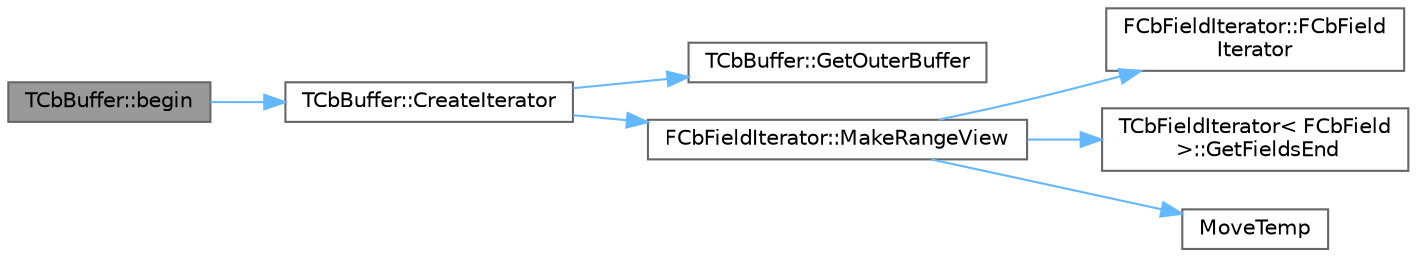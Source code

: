 digraph "TCbBuffer::begin"
{
 // INTERACTIVE_SVG=YES
 // LATEX_PDF_SIZE
  bgcolor="transparent";
  edge [fontname=Helvetica,fontsize=10,labelfontname=Helvetica,labelfontsize=10];
  node [fontname=Helvetica,fontsize=10,shape=box,height=0.2,width=0.4];
  rankdir="LR";
  Node1 [id="Node000001",label="TCbBuffer::begin",height=0.2,width=0.4,color="gray40", fillcolor="grey60", style="filled", fontcolor="black",tooltip="DO NOT USE DIRECTLY."];
  Node1 -> Node2 [id="edge1_Node000001_Node000002",color="steelblue1",style="solid",tooltip=" "];
  Node2 [id="Node000002",label="TCbBuffer::CreateIterator",height=0.2,width=0.4,color="grey40", fillcolor="white", style="filled",URL="$d6/d0b/classTCbBuffer.html#ae08382c4a2be74b5ac75faa2753bf959",tooltip="Create an iterator for the fields of an array or object, otherwise an empty iterator."];
  Node2 -> Node3 [id="edge2_Node000002_Node000003",color="steelblue1",style="solid",tooltip=" "];
  Node3 [id="Node000003",label="TCbBuffer::GetOuterBuffer",height=0.2,width=0.4,color="grey40", fillcolor="white", style="filled",URL="$d6/d0b/classTCbBuffer.html#a505c401f77909a1abbfcb587ec1ad146",tooltip="Returns the outer buffer (if any) that contains this value."];
  Node2 -> Node4 [id="edge3_Node000002_Node000004",color="steelblue1",style="solid",tooltip=" "];
  Node4 [id="Node000004",label="FCbFieldIterator::MakeRangeView",height=0.2,width=0.4,color="grey40", fillcolor="white", style="filled",URL="$d5/d1a/classFCbFieldIterator.html#a137b5bc9d499b4d4f7c93253adaf5dd4",tooltip="Construct a field range from an iterator and its optional outer buffer."];
  Node4 -> Node5 [id="edge4_Node000004_Node000005",color="steelblue1",style="solid",tooltip=" "];
  Node5 [id="Node000005",label="FCbFieldIterator::FCbField\lIterator",height=0.2,width=0.4,color="grey40", fillcolor="white", style="filled",URL="$d5/d1a/classFCbFieldIterator.html#a184aa99f4a2460d121a8cad1dc8c0a69",tooltip="Construct an empty field range."];
  Node4 -> Node6 [id="edge5_Node000004_Node000006",color="steelblue1",style="solid",tooltip=" "];
  Node6 [id="Node000006",label="TCbFieldIterator\< FCbField\l \>::GetFieldsEnd",height=0.2,width=0.4,color="grey40", fillcolor="white", style="filled",URL="$d5/de3/classTCbFieldIterator.html#a39ca94e4ef07bc7875ad182c7048ba56",tooltip=" "];
  Node4 -> Node7 [id="edge6_Node000004_Node000007",color="steelblue1",style="solid",tooltip=" "];
  Node7 [id="Node000007",label="MoveTemp",height=0.2,width=0.4,color="grey40", fillcolor="white", style="filled",URL="$d4/d24/UnrealTemplate_8h.html#ad5e6c049aeb9c9115fec514ba581dbb6",tooltip="MoveTemp will cast a reference to an rvalue reference."];
}
